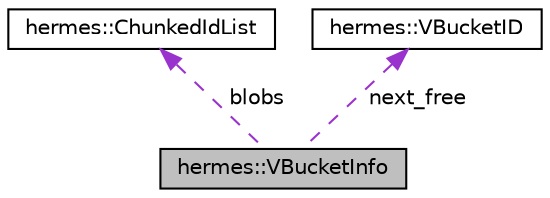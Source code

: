 digraph "hermes::VBucketInfo"
{
 // LATEX_PDF_SIZE
  edge [fontname="Helvetica",fontsize="10",labelfontname="Helvetica",labelfontsize="10"];
  node [fontname="Helvetica",fontsize="10",shape=record];
  Node1 [label="hermes::VBucketInfo",height=0.2,width=0.4,color="black", fillcolor="grey75", style="filled", fontcolor="black",tooltip=" "];
  Node2 -> Node1 [dir="back",color="darkorchid3",fontsize="10",style="dashed",label=" blobs" ,fontname="Helvetica"];
  Node2 [label="hermes::ChunkedIdList",height=0.2,width=0.4,color="black", fillcolor="white", style="filled",URL="$structhermes_1_1_chunked_id_list.html",tooltip=" "];
  Node3 -> Node1 [dir="back",color="darkorchid3",fontsize="10",style="dashed",label=" next_free" ,fontname="Helvetica"];
  Node3 [label="hermes::VBucketID",height=0.2,width=0.4,color="black", fillcolor="white", style="filled",URL="$unionhermes_1_1_v_bucket_i_d.html",tooltip=" "];
}
